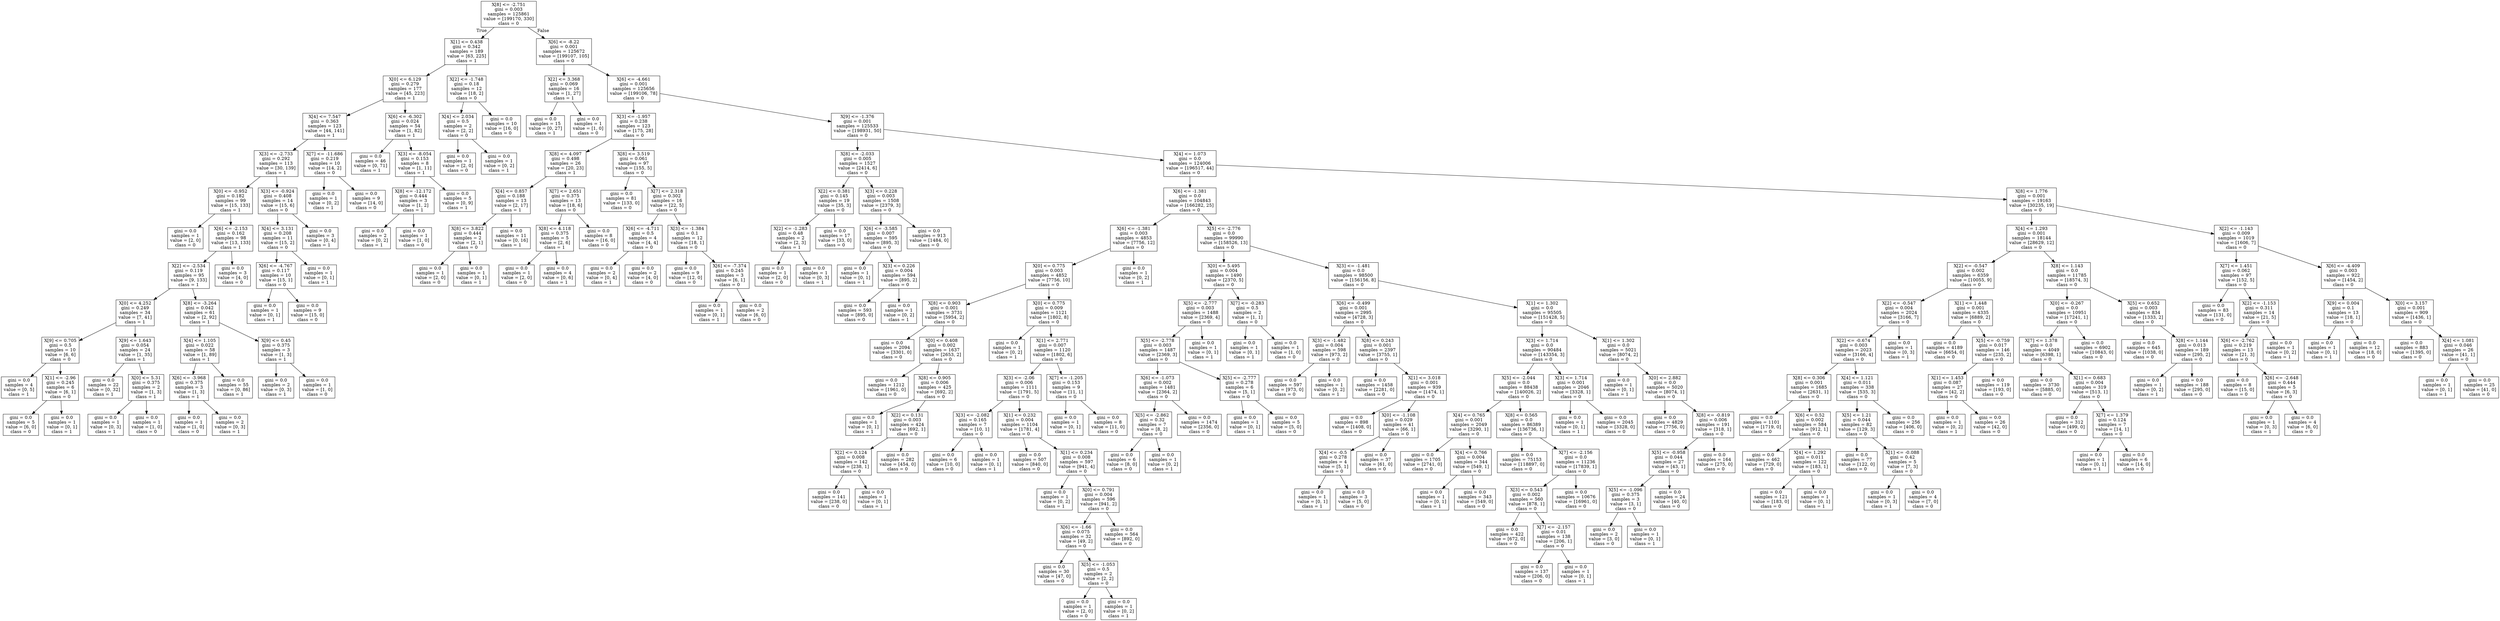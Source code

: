 digraph Tree {
node [shape=box] ;
0 [label="X[8] <= -2.751\ngini = 0.003\nsamples = 125861\nvalue = [199170, 330]\nclass = 0"] ;
1 [label="X[1] <= 0.438\ngini = 0.342\nsamples = 189\nvalue = [63, 225]\nclass = 1"] ;
0 -> 1 [labeldistance=2.5, labelangle=45, headlabel="True"] ;
2 [label="X[0] <= 6.129\ngini = 0.279\nsamples = 177\nvalue = [45, 223]\nclass = 1"] ;
1 -> 2 ;
3 [label="X[4] <= 7.547\ngini = 0.363\nsamples = 123\nvalue = [44, 141]\nclass = 1"] ;
2 -> 3 ;
4 [label="X[3] <= -2.733\ngini = 0.292\nsamples = 113\nvalue = [30, 139]\nclass = 1"] ;
3 -> 4 ;
5 [label="X[0] <= -0.952\ngini = 0.182\nsamples = 99\nvalue = [15, 133]\nclass = 1"] ;
4 -> 5 ;
6 [label="gini = 0.0\nsamples = 1\nvalue = [2, 0]\nclass = 0"] ;
5 -> 6 ;
7 [label="X[6] <= -2.153\ngini = 0.162\nsamples = 98\nvalue = [13, 133]\nclass = 1"] ;
5 -> 7 ;
8 [label="X[2] <= -2.534\ngini = 0.119\nsamples = 95\nvalue = [9, 133]\nclass = 1"] ;
7 -> 8 ;
9 [label="X[0] <= 4.252\ngini = 0.249\nsamples = 34\nvalue = [7, 41]\nclass = 1"] ;
8 -> 9 ;
10 [label="X[9] <= 0.705\ngini = 0.5\nsamples = 10\nvalue = [6, 6]\nclass = 0"] ;
9 -> 10 ;
11 [label="gini = 0.0\nsamples = 4\nvalue = [0, 5]\nclass = 1"] ;
10 -> 11 ;
12 [label="X[1] <= -2.96\ngini = 0.245\nsamples = 6\nvalue = [6, 1]\nclass = 0"] ;
10 -> 12 ;
13 [label="gini = 0.0\nsamples = 5\nvalue = [6, 0]\nclass = 0"] ;
12 -> 13 ;
14 [label="gini = 0.0\nsamples = 1\nvalue = [0, 1]\nclass = 1"] ;
12 -> 14 ;
15 [label="X[9] <= 1.643\ngini = 0.054\nsamples = 24\nvalue = [1, 35]\nclass = 1"] ;
9 -> 15 ;
16 [label="gini = 0.0\nsamples = 22\nvalue = [0, 32]\nclass = 1"] ;
15 -> 16 ;
17 [label="X[0] <= 5.31\ngini = 0.375\nsamples = 2\nvalue = [1, 3]\nclass = 1"] ;
15 -> 17 ;
18 [label="gini = 0.0\nsamples = 1\nvalue = [0, 3]\nclass = 1"] ;
17 -> 18 ;
19 [label="gini = 0.0\nsamples = 1\nvalue = [1, 0]\nclass = 0"] ;
17 -> 19 ;
20 [label="X[8] <= -3.264\ngini = 0.042\nsamples = 61\nvalue = [2, 92]\nclass = 1"] ;
8 -> 20 ;
21 [label="X[4] <= 1.105\ngini = 0.022\nsamples = 58\nvalue = [1, 89]\nclass = 1"] ;
20 -> 21 ;
22 [label="X[6] <= -3.968\ngini = 0.375\nsamples = 3\nvalue = [1, 3]\nclass = 1"] ;
21 -> 22 ;
23 [label="gini = 0.0\nsamples = 1\nvalue = [1, 0]\nclass = 0"] ;
22 -> 23 ;
24 [label="gini = 0.0\nsamples = 2\nvalue = [0, 3]\nclass = 1"] ;
22 -> 24 ;
25 [label="gini = 0.0\nsamples = 55\nvalue = [0, 86]\nclass = 1"] ;
21 -> 25 ;
26 [label="X[9] <= 0.45\ngini = 0.375\nsamples = 3\nvalue = [1, 3]\nclass = 1"] ;
20 -> 26 ;
27 [label="gini = 0.0\nsamples = 2\nvalue = [0, 3]\nclass = 1"] ;
26 -> 27 ;
28 [label="gini = 0.0\nsamples = 1\nvalue = [1, 0]\nclass = 0"] ;
26 -> 28 ;
29 [label="gini = 0.0\nsamples = 3\nvalue = [4, 0]\nclass = 0"] ;
7 -> 29 ;
30 [label="X[3] <= -0.924\ngini = 0.408\nsamples = 14\nvalue = [15, 6]\nclass = 0"] ;
4 -> 30 ;
31 [label="X[4] <= 3.131\ngini = 0.208\nsamples = 11\nvalue = [15, 2]\nclass = 0"] ;
30 -> 31 ;
32 [label="X[6] <= -4.767\ngini = 0.117\nsamples = 10\nvalue = [15, 1]\nclass = 0"] ;
31 -> 32 ;
33 [label="gini = 0.0\nsamples = 1\nvalue = [0, 1]\nclass = 1"] ;
32 -> 33 ;
34 [label="gini = 0.0\nsamples = 9\nvalue = [15, 0]\nclass = 0"] ;
32 -> 34 ;
35 [label="gini = 0.0\nsamples = 1\nvalue = [0, 1]\nclass = 1"] ;
31 -> 35 ;
36 [label="gini = 0.0\nsamples = 3\nvalue = [0, 4]\nclass = 1"] ;
30 -> 36 ;
37 [label="X[7] <= -11.686\ngini = 0.219\nsamples = 10\nvalue = [14, 2]\nclass = 0"] ;
3 -> 37 ;
38 [label="gini = 0.0\nsamples = 1\nvalue = [0, 2]\nclass = 1"] ;
37 -> 38 ;
39 [label="gini = 0.0\nsamples = 9\nvalue = [14, 0]\nclass = 0"] ;
37 -> 39 ;
40 [label="X[6] <= -6.302\ngini = 0.024\nsamples = 54\nvalue = [1, 82]\nclass = 1"] ;
2 -> 40 ;
41 [label="gini = 0.0\nsamples = 46\nvalue = [0, 71]\nclass = 1"] ;
40 -> 41 ;
42 [label="X[3] <= -8.054\ngini = 0.153\nsamples = 8\nvalue = [1, 11]\nclass = 1"] ;
40 -> 42 ;
43 [label="X[8] <= -12.172\ngini = 0.444\nsamples = 3\nvalue = [1, 2]\nclass = 1"] ;
42 -> 43 ;
44 [label="gini = 0.0\nsamples = 2\nvalue = [0, 2]\nclass = 1"] ;
43 -> 44 ;
45 [label="gini = 0.0\nsamples = 1\nvalue = [1, 0]\nclass = 0"] ;
43 -> 45 ;
46 [label="gini = 0.0\nsamples = 5\nvalue = [0, 9]\nclass = 1"] ;
42 -> 46 ;
47 [label="X[2] <= -1.748\ngini = 0.18\nsamples = 12\nvalue = [18, 2]\nclass = 0"] ;
1 -> 47 ;
48 [label="X[4] <= 2.034\ngini = 0.5\nsamples = 2\nvalue = [2, 2]\nclass = 0"] ;
47 -> 48 ;
49 [label="gini = 0.0\nsamples = 1\nvalue = [2, 0]\nclass = 0"] ;
48 -> 49 ;
50 [label="gini = 0.0\nsamples = 1\nvalue = [0, 2]\nclass = 1"] ;
48 -> 50 ;
51 [label="gini = 0.0\nsamples = 10\nvalue = [16, 0]\nclass = 0"] ;
47 -> 51 ;
52 [label="X[6] <= -8.22\ngini = 0.001\nsamples = 125672\nvalue = [199107, 105]\nclass = 0"] ;
0 -> 52 [labeldistance=2.5, labelangle=-45, headlabel="False"] ;
53 [label="X[2] <= 3.368\ngini = 0.069\nsamples = 16\nvalue = [1, 27]\nclass = 1"] ;
52 -> 53 ;
54 [label="gini = 0.0\nsamples = 15\nvalue = [0, 27]\nclass = 1"] ;
53 -> 54 ;
55 [label="gini = 0.0\nsamples = 1\nvalue = [1, 0]\nclass = 0"] ;
53 -> 55 ;
56 [label="X[6] <= -4.661\ngini = 0.001\nsamples = 125656\nvalue = [199106, 78]\nclass = 0"] ;
52 -> 56 ;
57 [label="X[3] <= -1.957\ngini = 0.238\nsamples = 123\nvalue = [175, 28]\nclass = 0"] ;
56 -> 57 ;
58 [label="X[8] <= 4.097\ngini = 0.498\nsamples = 26\nvalue = [20, 23]\nclass = 1"] ;
57 -> 58 ;
59 [label="X[4] <= 0.857\ngini = 0.188\nsamples = 13\nvalue = [2, 17]\nclass = 1"] ;
58 -> 59 ;
60 [label="X[8] <= 3.822\ngini = 0.444\nsamples = 2\nvalue = [2, 1]\nclass = 0"] ;
59 -> 60 ;
61 [label="gini = 0.0\nsamples = 1\nvalue = [2, 0]\nclass = 0"] ;
60 -> 61 ;
62 [label="gini = 0.0\nsamples = 1\nvalue = [0, 1]\nclass = 1"] ;
60 -> 62 ;
63 [label="gini = 0.0\nsamples = 11\nvalue = [0, 16]\nclass = 1"] ;
59 -> 63 ;
64 [label="X[7] <= 2.651\ngini = 0.375\nsamples = 13\nvalue = [18, 6]\nclass = 0"] ;
58 -> 64 ;
65 [label="X[8] <= 4.118\ngini = 0.375\nsamples = 5\nvalue = [2, 6]\nclass = 1"] ;
64 -> 65 ;
66 [label="gini = 0.0\nsamples = 1\nvalue = [2, 0]\nclass = 0"] ;
65 -> 66 ;
67 [label="gini = 0.0\nsamples = 4\nvalue = [0, 6]\nclass = 1"] ;
65 -> 67 ;
68 [label="gini = 0.0\nsamples = 8\nvalue = [16, 0]\nclass = 0"] ;
64 -> 68 ;
69 [label="X[8] <= 3.519\ngini = 0.061\nsamples = 97\nvalue = [155, 5]\nclass = 0"] ;
57 -> 69 ;
70 [label="gini = 0.0\nsamples = 81\nvalue = [133, 0]\nclass = 0"] ;
69 -> 70 ;
71 [label="X[7] <= 2.318\ngini = 0.302\nsamples = 16\nvalue = [22, 5]\nclass = 0"] ;
69 -> 71 ;
72 [label="X[6] <= -4.711\ngini = 0.5\nsamples = 4\nvalue = [4, 4]\nclass = 0"] ;
71 -> 72 ;
73 [label="gini = 0.0\nsamples = 2\nvalue = [0, 4]\nclass = 1"] ;
72 -> 73 ;
74 [label="gini = 0.0\nsamples = 2\nvalue = [4, 0]\nclass = 0"] ;
72 -> 74 ;
75 [label="X[3] <= -1.384\ngini = 0.1\nsamples = 12\nvalue = [18, 1]\nclass = 0"] ;
71 -> 75 ;
76 [label="gini = 0.0\nsamples = 9\nvalue = [12, 0]\nclass = 0"] ;
75 -> 76 ;
77 [label="X[6] <= -7.374\ngini = 0.245\nsamples = 3\nvalue = [6, 1]\nclass = 0"] ;
75 -> 77 ;
78 [label="gini = 0.0\nsamples = 1\nvalue = [0, 1]\nclass = 1"] ;
77 -> 78 ;
79 [label="gini = 0.0\nsamples = 2\nvalue = [6, 0]\nclass = 0"] ;
77 -> 79 ;
80 [label="X[9] <= -1.376\ngini = 0.001\nsamples = 125533\nvalue = [198931, 50]\nclass = 0"] ;
56 -> 80 ;
81 [label="X[8] <= -2.033\ngini = 0.005\nsamples = 1527\nvalue = [2414, 6]\nclass = 0"] ;
80 -> 81 ;
82 [label="X[2] <= 0.381\ngini = 0.145\nsamples = 19\nvalue = [35, 3]\nclass = 0"] ;
81 -> 82 ;
83 [label="X[2] <= -1.283\ngini = 0.48\nsamples = 2\nvalue = [2, 3]\nclass = 1"] ;
82 -> 83 ;
84 [label="gini = 0.0\nsamples = 1\nvalue = [2, 0]\nclass = 0"] ;
83 -> 84 ;
85 [label="gini = 0.0\nsamples = 1\nvalue = [0, 3]\nclass = 1"] ;
83 -> 85 ;
86 [label="gini = 0.0\nsamples = 17\nvalue = [33, 0]\nclass = 0"] ;
82 -> 86 ;
87 [label="X[3] <= 0.228\ngini = 0.003\nsamples = 1508\nvalue = [2379, 3]\nclass = 0"] ;
81 -> 87 ;
88 [label="X[6] <= -3.585\ngini = 0.007\nsamples = 595\nvalue = [895, 3]\nclass = 0"] ;
87 -> 88 ;
89 [label="gini = 0.0\nsamples = 1\nvalue = [0, 1]\nclass = 1"] ;
88 -> 89 ;
90 [label="X[3] <= 0.226\ngini = 0.004\nsamples = 594\nvalue = [895, 2]\nclass = 0"] ;
88 -> 90 ;
91 [label="gini = 0.0\nsamples = 593\nvalue = [895, 0]\nclass = 0"] ;
90 -> 91 ;
92 [label="gini = 0.0\nsamples = 1\nvalue = [0, 2]\nclass = 1"] ;
90 -> 92 ;
93 [label="gini = 0.0\nsamples = 913\nvalue = [1484, 0]\nclass = 0"] ;
87 -> 93 ;
94 [label="X[4] <= 1.073\ngini = 0.0\nsamples = 124006\nvalue = [196517, 44]\nclass = 0"] ;
80 -> 94 ;
95 [label="X[6] <= -1.381\ngini = 0.0\nsamples = 104843\nvalue = [166282, 25]\nclass = 0"] ;
94 -> 95 ;
96 [label="X[6] <= -1.381\ngini = 0.003\nsamples = 4853\nvalue = [7756, 12]\nclass = 0"] ;
95 -> 96 ;
97 [label="X[0] <= 0.775\ngini = 0.003\nsamples = 4852\nvalue = [7756, 10]\nclass = 0"] ;
96 -> 97 ;
98 [label="X[8] <= 0.903\ngini = 0.001\nsamples = 3731\nvalue = [5954, 2]\nclass = 0"] ;
97 -> 98 ;
99 [label="gini = 0.0\nsamples = 2094\nvalue = [3301, 0]\nclass = 0"] ;
98 -> 99 ;
100 [label="X[0] <= 0.408\ngini = 0.002\nsamples = 1637\nvalue = [2653, 2]\nclass = 0"] ;
98 -> 100 ;
101 [label="gini = 0.0\nsamples = 1212\nvalue = [1961, 0]\nclass = 0"] ;
100 -> 101 ;
102 [label="X[8] <= 0.905\ngini = 0.006\nsamples = 425\nvalue = [692, 2]\nclass = 0"] ;
100 -> 102 ;
103 [label="gini = 0.0\nsamples = 1\nvalue = [0, 1]\nclass = 1"] ;
102 -> 103 ;
104 [label="X[2] <= 0.131\ngini = 0.003\nsamples = 424\nvalue = [692, 1]\nclass = 0"] ;
102 -> 104 ;
105 [label="X[2] <= 0.124\ngini = 0.008\nsamples = 142\nvalue = [238, 1]\nclass = 0"] ;
104 -> 105 ;
106 [label="gini = 0.0\nsamples = 141\nvalue = [238, 0]\nclass = 0"] ;
105 -> 106 ;
107 [label="gini = 0.0\nsamples = 1\nvalue = [0, 1]\nclass = 1"] ;
105 -> 107 ;
108 [label="gini = 0.0\nsamples = 282\nvalue = [454, 0]\nclass = 0"] ;
104 -> 108 ;
109 [label="X[0] <= 0.775\ngini = 0.009\nsamples = 1121\nvalue = [1802, 8]\nclass = 0"] ;
97 -> 109 ;
110 [label="gini = 0.0\nsamples = 1\nvalue = [0, 2]\nclass = 1"] ;
109 -> 110 ;
111 [label="X[1] <= 2.771\ngini = 0.007\nsamples = 1120\nvalue = [1802, 6]\nclass = 0"] ;
109 -> 111 ;
112 [label="X[3] <= -2.06\ngini = 0.006\nsamples = 1111\nvalue = [1791, 5]\nclass = 0"] ;
111 -> 112 ;
113 [label="X[3] <= -2.082\ngini = 0.165\nsamples = 7\nvalue = [10, 1]\nclass = 0"] ;
112 -> 113 ;
114 [label="gini = 0.0\nsamples = 6\nvalue = [10, 0]\nclass = 0"] ;
113 -> 114 ;
115 [label="gini = 0.0\nsamples = 1\nvalue = [0, 1]\nclass = 1"] ;
113 -> 115 ;
116 [label="X[1] <= 0.232\ngini = 0.004\nsamples = 1104\nvalue = [1781, 4]\nclass = 0"] ;
112 -> 116 ;
117 [label="gini = 0.0\nsamples = 507\nvalue = [840, 0]\nclass = 0"] ;
116 -> 117 ;
118 [label="X[1] <= 0.234\ngini = 0.008\nsamples = 597\nvalue = [941, 4]\nclass = 0"] ;
116 -> 118 ;
119 [label="gini = 0.0\nsamples = 1\nvalue = [0, 2]\nclass = 1"] ;
118 -> 119 ;
120 [label="X[0] <= 0.791\ngini = 0.004\nsamples = 596\nvalue = [941, 2]\nclass = 0"] ;
118 -> 120 ;
121 [label="X[6] <= -1.66\ngini = 0.075\nsamples = 32\nvalue = [49, 2]\nclass = 0"] ;
120 -> 121 ;
122 [label="gini = 0.0\nsamples = 30\nvalue = [47, 0]\nclass = 0"] ;
121 -> 122 ;
123 [label="X[5] <= -1.053\ngini = 0.5\nsamples = 2\nvalue = [2, 2]\nclass = 0"] ;
121 -> 123 ;
124 [label="gini = 0.0\nsamples = 1\nvalue = [2, 0]\nclass = 0"] ;
123 -> 124 ;
125 [label="gini = 0.0\nsamples = 1\nvalue = [0, 2]\nclass = 1"] ;
123 -> 125 ;
126 [label="gini = 0.0\nsamples = 564\nvalue = [892, 0]\nclass = 0"] ;
120 -> 126 ;
127 [label="X[7] <= -1.205\ngini = 0.153\nsamples = 9\nvalue = [11, 1]\nclass = 0"] ;
111 -> 127 ;
128 [label="gini = 0.0\nsamples = 1\nvalue = [0, 1]\nclass = 1"] ;
127 -> 128 ;
129 [label="gini = 0.0\nsamples = 8\nvalue = [11, 0]\nclass = 0"] ;
127 -> 129 ;
130 [label="gini = 0.0\nsamples = 1\nvalue = [0, 2]\nclass = 1"] ;
96 -> 130 ;
131 [label="X[5] <= -2.776\ngini = 0.0\nsamples = 99990\nvalue = [158526, 13]\nclass = 0"] ;
95 -> 131 ;
132 [label="X[0] <= 5.495\ngini = 0.004\nsamples = 1490\nvalue = [2370, 5]\nclass = 0"] ;
131 -> 132 ;
133 [label="X[5] <= -2.777\ngini = 0.003\nsamples = 1488\nvalue = [2369, 4]\nclass = 0"] ;
132 -> 133 ;
134 [label="X[5] <= -2.778\ngini = 0.003\nsamples = 1487\nvalue = [2369, 3]\nclass = 0"] ;
133 -> 134 ;
135 [label="X[6] <= -1.073\ngini = 0.002\nsamples = 1481\nvalue = [2364, 2]\nclass = 0"] ;
134 -> 135 ;
136 [label="X[5] <= -2.862\ngini = 0.32\nsamples = 7\nvalue = [8, 2]\nclass = 0"] ;
135 -> 136 ;
137 [label="gini = 0.0\nsamples = 6\nvalue = [8, 0]\nclass = 0"] ;
136 -> 137 ;
138 [label="gini = 0.0\nsamples = 1\nvalue = [0, 2]\nclass = 1"] ;
136 -> 138 ;
139 [label="gini = 0.0\nsamples = 1474\nvalue = [2356, 0]\nclass = 0"] ;
135 -> 139 ;
140 [label="X[5] <= -2.777\ngini = 0.278\nsamples = 6\nvalue = [5, 1]\nclass = 0"] ;
134 -> 140 ;
141 [label="gini = 0.0\nsamples = 1\nvalue = [0, 1]\nclass = 1"] ;
140 -> 141 ;
142 [label="gini = 0.0\nsamples = 5\nvalue = [5, 0]\nclass = 0"] ;
140 -> 142 ;
143 [label="gini = 0.0\nsamples = 1\nvalue = [0, 1]\nclass = 1"] ;
133 -> 143 ;
144 [label="X[7] <= -0.283\ngini = 0.5\nsamples = 2\nvalue = [1, 1]\nclass = 0"] ;
132 -> 144 ;
145 [label="gini = 0.0\nsamples = 1\nvalue = [0, 1]\nclass = 1"] ;
144 -> 145 ;
146 [label="gini = 0.0\nsamples = 1\nvalue = [1, 0]\nclass = 0"] ;
144 -> 146 ;
147 [label="X[3] <= -1.481\ngini = 0.0\nsamples = 98500\nvalue = [156156, 8]\nclass = 0"] ;
131 -> 147 ;
148 [label="X[6] <= -0.499\ngini = 0.001\nsamples = 2995\nvalue = [4728, 3]\nclass = 0"] ;
147 -> 148 ;
149 [label="X[3] <= -1.482\ngini = 0.004\nsamples = 598\nvalue = [973, 2]\nclass = 0"] ;
148 -> 149 ;
150 [label="gini = 0.0\nsamples = 597\nvalue = [973, 0]\nclass = 0"] ;
149 -> 150 ;
151 [label="gini = 0.0\nsamples = 1\nvalue = [0, 2]\nclass = 1"] ;
149 -> 151 ;
152 [label="X[8] <= 0.243\ngini = 0.001\nsamples = 2397\nvalue = [3755, 1]\nclass = 0"] ;
148 -> 152 ;
153 [label="gini = 0.0\nsamples = 1458\nvalue = [2281, 0]\nclass = 0"] ;
152 -> 153 ;
154 [label="X[1] <= 3.018\ngini = 0.001\nsamples = 939\nvalue = [1474, 1]\nclass = 0"] ;
152 -> 154 ;
155 [label="gini = 0.0\nsamples = 898\nvalue = [1408, 0]\nclass = 0"] ;
154 -> 155 ;
156 [label="X[0] <= -1.108\ngini = 0.029\nsamples = 41\nvalue = [66, 1]\nclass = 0"] ;
154 -> 156 ;
157 [label="X[4] <= -0.5\ngini = 0.278\nsamples = 4\nvalue = [5, 1]\nclass = 0"] ;
156 -> 157 ;
158 [label="gini = 0.0\nsamples = 1\nvalue = [0, 1]\nclass = 1"] ;
157 -> 158 ;
159 [label="gini = 0.0\nsamples = 3\nvalue = [5, 0]\nclass = 0"] ;
157 -> 159 ;
160 [label="gini = 0.0\nsamples = 37\nvalue = [61, 0]\nclass = 0"] ;
156 -> 160 ;
161 [label="X[1] <= 1.302\ngini = 0.0\nsamples = 95505\nvalue = [151428, 5]\nclass = 0"] ;
147 -> 161 ;
162 [label="X[3] <= 1.714\ngini = 0.0\nsamples = 90484\nvalue = [143354, 3]\nclass = 0"] ;
161 -> 162 ;
163 [label="X[5] <= -2.044\ngini = 0.0\nsamples = 88438\nvalue = [140026, 2]\nclass = 0"] ;
162 -> 163 ;
164 [label="X[4] <= 0.765\ngini = 0.001\nsamples = 2049\nvalue = [3290, 1]\nclass = 0"] ;
163 -> 164 ;
165 [label="gini = 0.0\nsamples = 1705\nvalue = [2741, 0]\nclass = 0"] ;
164 -> 165 ;
166 [label="X[4] <= 0.766\ngini = 0.004\nsamples = 344\nvalue = [549, 1]\nclass = 0"] ;
164 -> 166 ;
167 [label="gini = 0.0\nsamples = 1\nvalue = [0, 1]\nclass = 1"] ;
166 -> 167 ;
168 [label="gini = 0.0\nsamples = 343\nvalue = [549, 0]\nclass = 0"] ;
166 -> 168 ;
169 [label="X[8] <= 0.565\ngini = 0.0\nsamples = 86389\nvalue = [136736, 1]\nclass = 0"] ;
163 -> 169 ;
170 [label="gini = 0.0\nsamples = 75153\nvalue = [118897, 0]\nclass = 0"] ;
169 -> 170 ;
171 [label="X[7] <= -2.156\ngini = 0.0\nsamples = 11236\nvalue = [17839, 1]\nclass = 0"] ;
169 -> 171 ;
172 [label="X[3] <= 0.543\ngini = 0.002\nsamples = 560\nvalue = [878, 1]\nclass = 0"] ;
171 -> 172 ;
173 [label="gini = 0.0\nsamples = 422\nvalue = [672, 0]\nclass = 0"] ;
172 -> 173 ;
174 [label="X[7] <= -2.157\ngini = 0.01\nsamples = 138\nvalue = [206, 1]\nclass = 0"] ;
172 -> 174 ;
175 [label="gini = 0.0\nsamples = 137\nvalue = [206, 0]\nclass = 0"] ;
174 -> 175 ;
176 [label="gini = 0.0\nsamples = 1\nvalue = [0, 1]\nclass = 1"] ;
174 -> 176 ;
177 [label="gini = 0.0\nsamples = 10676\nvalue = [16961, 0]\nclass = 0"] ;
171 -> 177 ;
178 [label="X[3] <= 1.714\ngini = 0.001\nsamples = 2046\nvalue = [3328, 1]\nclass = 0"] ;
162 -> 178 ;
179 [label="gini = 0.0\nsamples = 1\nvalue = [0, 1]\nclass = 1"] ;
178 -> 179 ;
180 [label="gini = 0.0\nsamples = 2045\nvalue = [3328, 0]\nclass = 0"] ;
178 -> 180 ;
181 [label="X[1] <= 1.302\ngini = 0.0\nsamples = 5021\nvalue = [8074, 2]\nclass = 0"] ;
161 -> 181 ;
182 [label="gini = 0.0\nsamples = 1\nvalue = [0, 1]\nclass = 1"] ;
181 -> 182 ;
183 [label="X[0] <= 2.882\ngini = 0.0\nsamples = 5020\nvalue = [8074, 1]\nclass = 0"] ;
181 -> 183 ;
184 [label="gini = 0.0\nsamples = 4829\nvalue = [7756, 0]\nclass = 0"] ;
183 -> 184 ;
185 [label="X[8] <= -0.819\ngini = 0.006\nsamples = 191\nvalue = [318, 1]\nclass = 0"] ;
183 -> 185 ;
186 [label="X[5] <= -0.958\ngini = 0.044\nsamples = 27\nvalue = [43, 1]\nclass = 0"] ;
185 -> 186 ;
187 [label="X[5] <= -1.096\ngini = 0.375\nsamples = 3\nvalue = [3, 1]\nclass = 0"] ;
186 -> 187 ;
188 [label="gini = 0.0\nsamples = 2\nvalue = [3, 0]\nclass = 0"] ;
187 -> 188 ;
189 [label="gini = 0.0\nsamples = 1\nvalue = [0, 1]\nclass = 1"] ;
187 -> 189 ;
190 [label="gini = 0.0\nsamples = 24\nvalue = [40, 0]\nclass = 0"] ;
186 -> 190 ;
191 [label="gini = 0.0\nsamples = 164\nvalue = [275, 0]\nclass = 0"] ;
185 -> 191 ;
192 [label="X[8] <= 1.776\ngini = 0.001\nsamples = 19163\nvalue = [30235, 19]\nclass = 0"] ;
94 -> 192 ;
193 [label="X[4] <= 1.293\ngini = 0.001\nsamples = 18144\nvalue = [28629, 12]\nclass = 0"] ;
192 -> 193 ;
194 [label="X[2] <= -0.547\ngini = 0.002\nsamples = 6359\nvalue = [10055, 9]\nclass = 0"] ;
193 -> 194 ;
195 [label="X[2] <= -0.547\ngini = 0.004\nsamples = 2024\nvalue = [3166, 7]\nclass = 0"] ;
194 -> 195 ;
196 [label="X[2] <= -0.674\ngini = 0.003\nsamples = 2023\nvalue = [3166, 4]\nclass = 0"] ;
195 -> 196 ;
197 [label="X[8] <= 0.306\ngini = 0.001\nsamples = 1685\nvalue = [2631, 1]\nclass = 0"] ;
196 -> 197 ;
198 [label="gini = 0.0\nsamples = 1101\nvalue = [1719, 0]\nclass = 0"] ;
197 -> 198 ;
199 [label="X[6] <= 0.52\ngini = 0.002\nsamples = 584\nvalue = [912, 1]\nclass = 0"] ;
197 -> 199 ;
200 [label="gini = 0.0\nsamples = 462\nvalue = [729, 0]\nclass = 0"] ;
199 -> 200 ;
201 [label="X[4] <= 1.292\ngini = 0.011\nsamples = 122\nvalue = [183, 1]\nclass = 0"] ;
199 -> 201 ;
202 [label="gini = 0.0\nsamples = 121\nvalue = [183, 0]\nclass = 0"] ;
201 -> 202 ;
203 [label="gini = 0.0\nsamples = 1\nvalue = [0, 1]\nclass = 1"] ;
201 -> 203 ;
204 [label="X[4] <= 1.121\ngini = 0.011\nsamples = 338\nvalue = [535, 3]\nclass = 0"] ;
196 -> 204 ;
205 [label="X[5] <= 1.21\ngini = 0.044\nsamples = 82\nvalue = [129, 3]\nclass = 0"] ;
204 -> 205 ;
206 [label="gini = 0.0\nsamples = 77\nvalue = [122, 0]\nclass = 0"] ;
205 -> 206 ;
207 [label="X[1] <= -0.088\ngini = 0.42\nsamples = 5\nvalue = [7, 3]\nclass = 0"] ;
205 -> 207 ;
208 [label="gini = 0.0\nsamples = 1\nvalue = [0, 3]\nclass = 1"] ;
207 -> 208 ;
209 [label="gini = 0.0\nsamples = 4\nvalue = [7, 0]\nclass = 0"] ;
207 -> 209 ;
210 [label="gini = 0.0\nsamples = 256\nvalue = [406, 0]\nclass = 0"] ;
204 -> 210 ;
211 [label="gini = 0.0\nsamples = 1\nvalue = [0, 3]\nclass = 1"] ;
195 -> 211 ;
212 [label="X[1] <= 1.448\ngini = 0.001\nsamples = 4335\nvalue = [6889, 2]\nclass = 0"] ;
194 -> 212 ;
213 [label="gini = 0.0\nsamples = 4189\nvalue = [6654, 0]\nclass = 0"] ;
212 -> 213 ;
214 [label="X[5] <= -0.759\ngini = 0.017\nsamples = 146\nvalue = [235, 2]\nclass = 0"] ;
212 -> 214 ;
215 [label="X[1] <= 1.453\ngini = 0.087\nsamples = 27\nvalue = [42, 2]\nclass = 0"] ;
214 -> 215 ;
216 [label="gini = 0.0\nsamples = 1\nvalue = [0, 2]\nclass = 1"] ;
215 -> 216 ;
217 [label="gini = 0.0\nsamples = 26\nvalue = [42, 0]\nclass = 0"] ;
215 -> 217 ;
218 [label="gini = 0.0\nsamples = 119\nvalue = [193, 0]\nclass = 0"] ;
214 -> 218 ;
219 [label="X[8] <= 1.143\ngini = 0.0\nsamples = 11785\nvalue = [18574, 3]\nclass = 0"] ;
193 -> 219 ;
220 [label="X[0] <= -0.267\ngini = 0.0\nsamples = 10951\nvalue = [17241, 1]\nclass = 0"] ;
219 -> 220 ;
221 [label="X[7] <= 1.378\ngini = 0.0\nsamples = 4049\nvalue = [6398, 1]\nclass = 0"] ;
220 -> 221 ;
222 [label="gini = 0.0\nsamples = 3730\nvalue = [5885, 0]\nclass = 0"] ;
221 -> 222 ;
223 [label="X[1] <= 0.683\ngini = 0.004\nsamples = 319\nvalue = [513, 1]\nclass = 0"] ;
221 -> 223 ;
224 [label="gini = 0.0\nsamples = 312\nvalue = [499, 0]\nclass = 0"] ;
223 -> 224 ;
225 [label="X[7] <= 1.379\ngini = 0.124\nsamples = 7\nvalue = [14, 1]\nclass = 0"] ;
223 -> 225 ;
226 [label="gini = 0.0\nsamples = 1\nvalue = [0, 1]\nclass = 1"] ;
225 -> 226 ;
227 [label="gini = 0.0\nsamples = 6\nvalue = [14, 0]\nclass = 0"] ;
225 -> 227 ;
228 [label="gini = 0.0\nsamples = 6902\nvalue = [10843, 0]\nclass = 0"] ;
220 -> 228 ;
229 [label="X[5] <= 0.652\ngini = 0.003\nsamples = 834\nvalue = [1333, 2]\nclass = 0"] ;
219 -> 229 ;
230 [label="gini = 0.0\nsamples = 645\nvalue = [1038, 0]\nclass = 0"] ;
229 -> 230 ;
231 [label="X[8] <= 1.144\ngini = 0.013\nsamples = 189\nvalue = [295, 2]\nclass = 0"] ;
229 -> 231 ;
232 [label="gini = 0.0\nsamples = 1\nvalue = [0, 2]\nclass = 1"] ;
231 -> 232 ;
233 [label="gini = 0.0\nsamples = 188\nvalue = [295, 0]\nclass = 0"] ;
231 -> 233 ;
234 [label="X[2] <= -1.143\ngini = 0.009\nsamples = 1019\nvalue = [1606, 7]\nclass = 0"] ;
192 -> 234 ;
235 [label="X[7] <= 1.451\ngini = 0.062\nsamples = 97\nvalue = [152, 5]\nclass = 0"] ;
234 -> 235 ;
236 [label="gini = 0.0\nsamples = 83\nvalue = [131, 0]\nclass = 0"] ;
235 -> 236 ;
237 [label="X[2] <= -1.153\ngini = 0.311\nsamples = 14\nvalue = [21, 5]\nclass = 0"] ;
235 -> 237 ;
238 [label="X[6] <= -2.762\ngini = 0.219\nsamples = 13\nvalue = [21, 3]\nclass = 0"] ;
237 -> 238 ;
239 [label="gini = 0.0\nsamples = 8\nvalue = [15, 0]\nclass = 0"] ;
238 -> 239 ;
240 [label="X[6] <= -2.648\ngini = 0.444\nsamples = 5\nvalue = [6, 3]\nclass = 0"] ;
238 -> 240 ;
241 [label="gini = 0.0\nsamples = 1\nvalue = [0, 3]\nclass = 1"] ;
240 -> 241 ;
242 [label="gini = 0.0\nsamples = 4\nvalue = [6, 0]\nclass = 0"] ;
240 -> 242 ;
243 [label="gini = 0.0\nsamples = 1\nvalue = [0, 2]\nclass = 1"] ;
237 -> 243 ;
244 [label="X[6] <= -4.409\ngini = 0.003\nsamples = 922\nvalue = [1454, 2]\nclass = 0"] ;
234 -> 244 ;
245 [label="X[9] <= 0.004\ngini = 0.1\nsamples = 13\nvalue = [18, 1]\nclass = 0"] ;
244 -> 245 ;
246 [label="gini = 0.0\nsamples = 1\nvalue = [0, 1]\nclass = 1"] ;
245 -> 246 ;
247 [label="gini = 0.0\nsamples = 12\nvalue = [18, 0]\nclass = 0"] ;
245 -> 247 ;
248 [label="X[0] <= 3.157\ngini = 0.001\nsamples = 909\nvalue = [1436, 1]\nclass = 0"] ;
244 -> 248 ;
249 [label="gini = 0.0\nsamples = 883\nvalue = [1395, 0]\nclass = 0"] ;
248 -> 249 ;
250 [label="X[4] <= 1.081\ngini = 0.046\nsamples = 26\nvalue = [41, 1]\nclass = 0"] ;
248 -> 250 ;
251 [label="gini = 0.0\nsamples = 1\nvalue = [0, 1]\nclass = 1"] ;
250 -> 251 ;
252 [label="gini = 0.0\nsamples = 25\nvalue = [41, 0]\nclass = 0"] ;
250 -> 252 ;
}